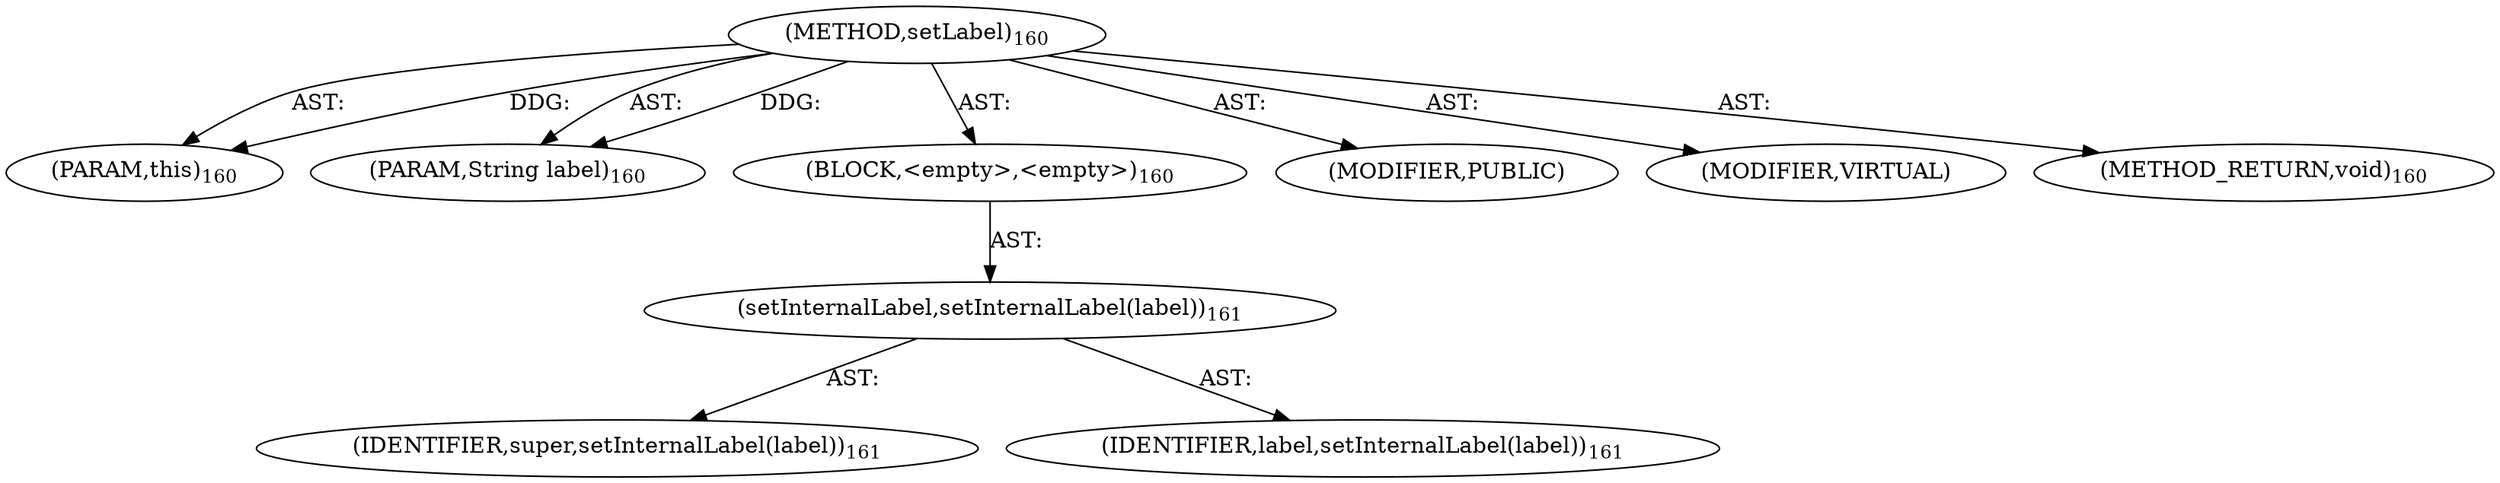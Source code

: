 digraph "setLabel" {  
"111669149701" [label = <(METHOD,setLabel)<SUB>160</SUB>> ]
"115964117001" [label = <(PARAM,this)<SUB>160</SUB>> ]
"115964117002" [label = <(PARAM,String label)<SUB>160</SUB>> ]
"25769803783" [label = <(BLOCK,&lt;empty&gt;,&lt;empty&gt;)<SUB>160</SUB>> ]
"30064771119" [label = <(setInternalLabel,setInternalLabel(label))<SUB>161</SUB>> ]
"68719476776" [label = <(IDENTIFIER,super,setInternalLabel(label))<SUB>161</SUB>> ]
"68719476777" [label = <(IDENTIFIER,label,setInternalLabel(label))<SUB>161</SUB>> ]
"133143986186" [label = <(MODIFIER,PUBLIC)> ]
"133143986187" [label = <(MODIFIER,VIRTUAL)> ]
"128849018885" [label = <(METHOD_RETURN,void)<SUB>160</SUB>> ]
  "111669149701" -> "115964117001"  [ label = "AST: "] 
  "111669149701" -> "115964117002"  [ label = "AST: "] 
  "111669149701" -> "25769803783"  [ label = "AST: "] 
  "111669149701" -> "133143986186"  [ label = "AST: "] 
  "111669149701" -> "133143986187"  [ label = "AST: "] 
  "111669149701" -> "128849018885"  [ label = "AST: "] 
  "25769803783" -> "30064771119"  [ label = "AST: "] 
  "30064771119" -> "68719476776"  [ label = "AST: "] 
  "30064771119" -> "68719476777"  [ label = "AST: "] 
  "111669149701" -> "115964117001"  [ label = "DDG: "] 
  "111669149701" -> "115964117002"  [ label = "DDG: "] 
}

